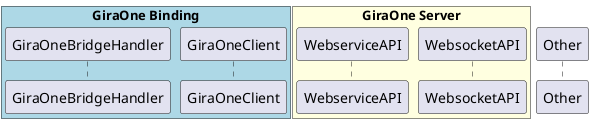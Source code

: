 @startuml

box "GiraOne Binding" #LightBlue
participant GiraOneBridgeHandler
participant GiraOneClient
end box

box "GiraOne Server" #lightyellow
participant WebserviceAPI
participant WebsocketAPI
end box

participant Other


@enduml
